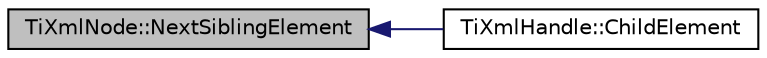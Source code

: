 digraph G
{
  edge [fontname="Helvetica",fontsize="10",labelfontname="Helvetica",labelfontsize="10"];
  node [fontname="Helvetica",fontsize="10",shape=record];
  rankdir="LR";
  Node1 [label="TiXmlNode::NextSiblingElement",height=0.2,width=0.4,color="black", fillcolor="grey75", style="filled" fontcolor="black"];
  Node1 -> Node2 [dir="back",color="midnightblue",fontsize="10",style="solid"];
  Node2 [label="TiXmlHandle::ChildElement",height=0.2,width=0.4,color="black", fillcolor="white", style="filled",URL="$class_ti_xml_handle.html#a8786475b9d1f1518492e3a46704c7ef0"];
}
